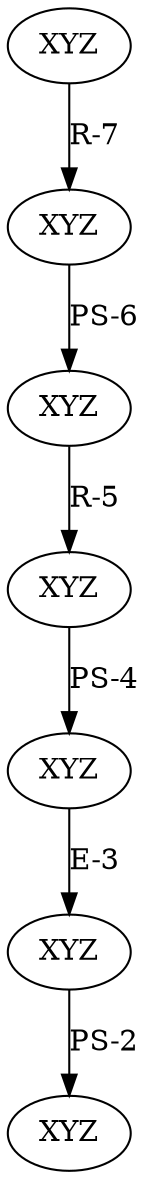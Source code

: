 digraph graphname {
"X:1.0000, Y:1.0300, Z:0.0000" [label="XYZ"]
"X:0.9560, Y:3.0000, Z:0.0000" [label="XYZ"]
"X:1.0000, Y:2.9560, Z:0.0000" [label="XYZ"]
"X:0.0300, Y:3.0000, Z:0.0000" [label="XYZ"]
"X:0.0600, Y:3.0000, Z:0.0000" [label="XYZ"]
"X:0.7260, Y:3.0000, Z:0.0000" [label="XYZ"]
"X:0.7560, Y:3.0000, Z:0.0000" [label="XYZ"]
"X:0.9560, Y:3.0000, Z:0.0000" -> "X:1.0000, Y:2.9560, Z:0.0000" [label="E-3"] 
"X:0.0300, Y:3.0000, Z:0.0000" -> "X:0.0600, Y:3.0000, Z:0.0000" [label="R-7"] 
"X:0.7260, Y:3.0000, Z:0.0000" -> "X:0.7560, Y:3.0000, Z:0.0000" [label="R-5"] 
"X:1.0000, Y:2.9560, Z:0.0000" -> "X:1.0000, Y:1.0300, Z:0.0000" [label="PS-2"] 
"X:0.0600, Y:3.0000, Z:0.0000" -> "X:0.7260, Y:3.0000, Z:0.0000" [label="PS-6"] 
"X:0.7560, Y:3.0000, Z:0.0000" -> "X:0.9560, Y:3.0000, Z:0.0000" [label="PS-4"] 
}